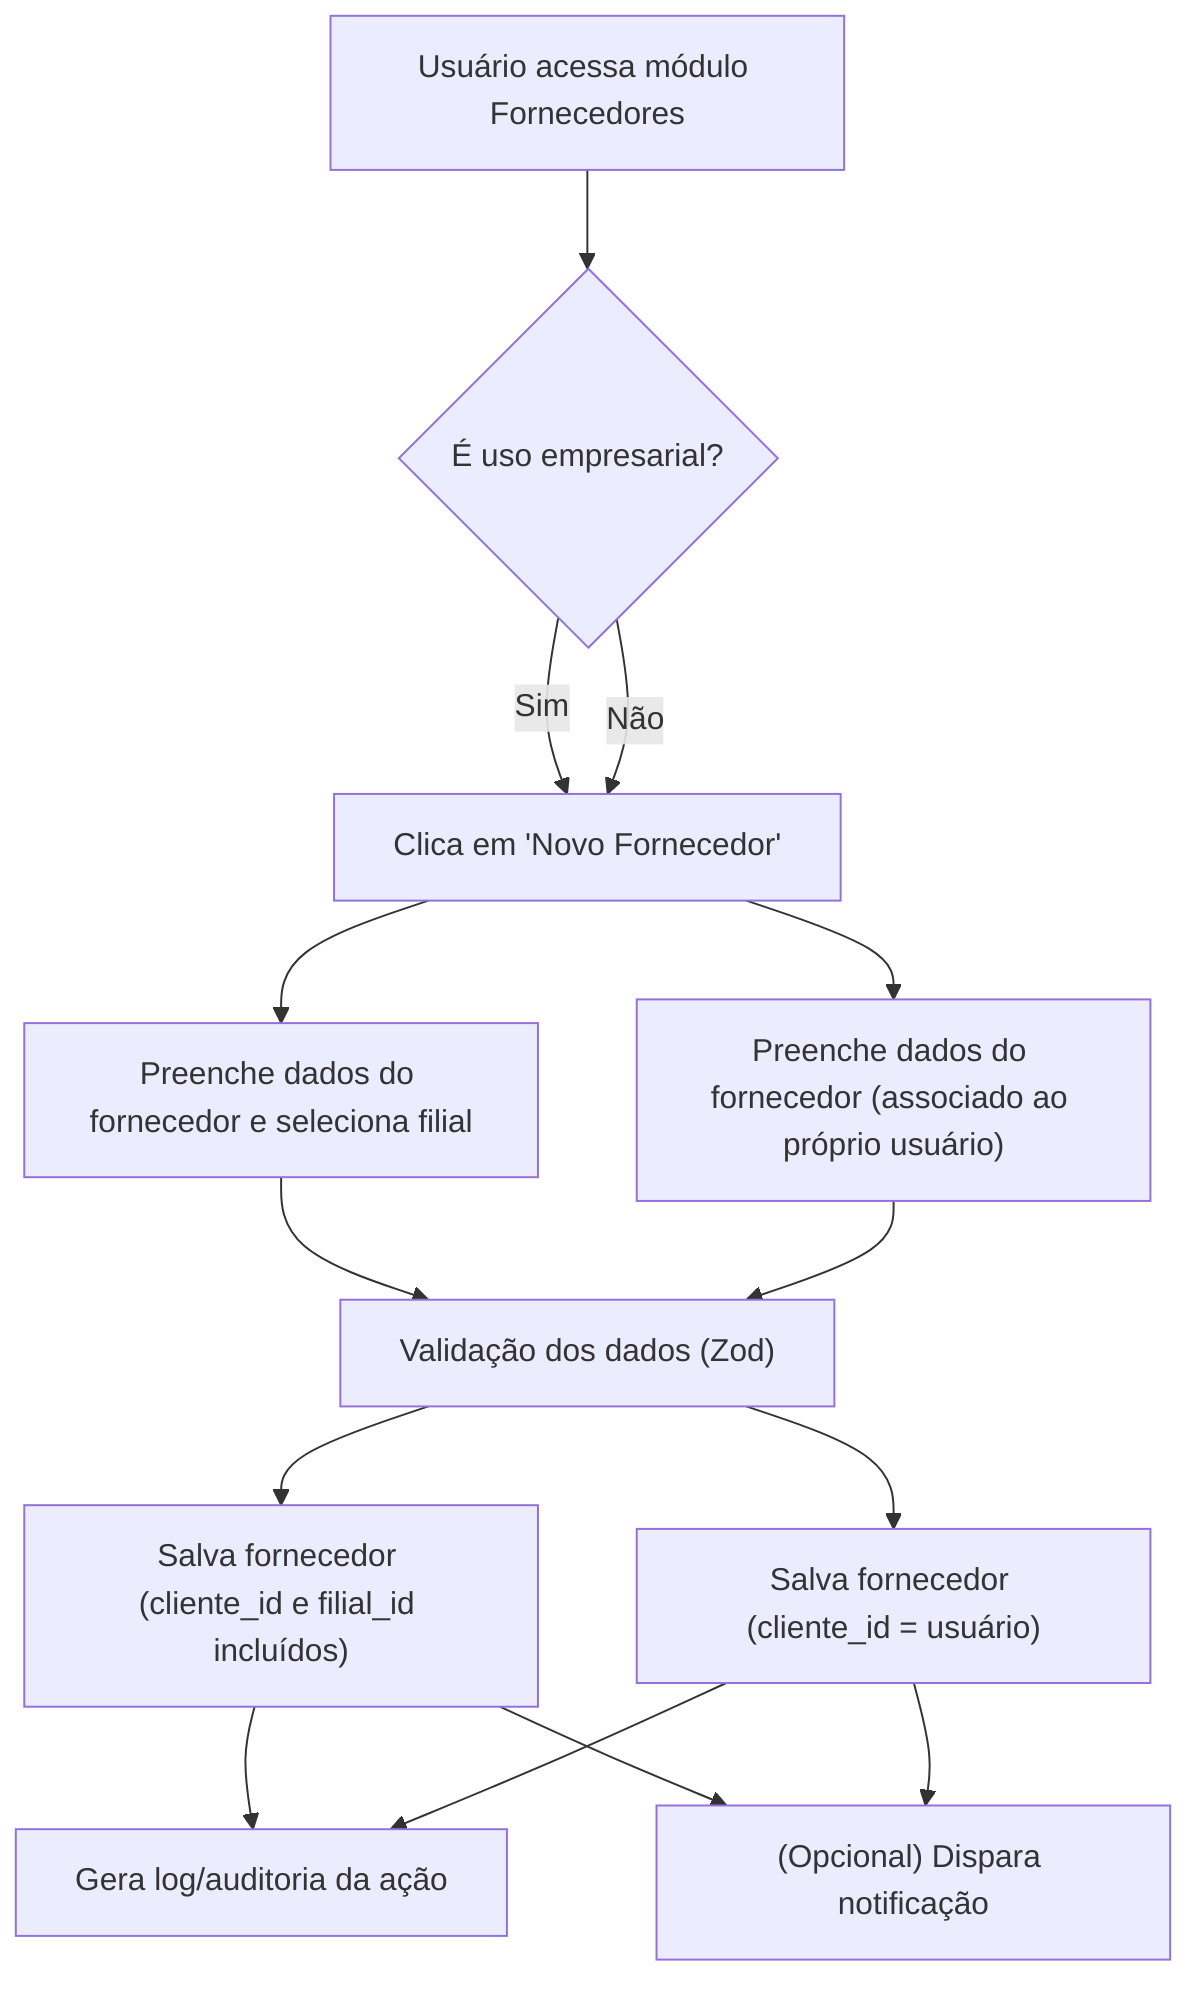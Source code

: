 flowchart TD
    F1["Usuário acessa módulo Fornecedores"]
    F2{"É uso empresarial?"}
    F3["Clica em 'Novo Fornecedor'"]
    F4["Preenche dados do fornecedor e seleciona filial"]
    F5["Preenche dados do fornecedor (associado ao próprio usuário)"]
    F6["Validação dos dados (Zod)"]
    F7["Salva fornecedor (cliente_id e filial_id incluídos)"]
    F8["Salva fornecedor (cliente_id = usuário)"]
    F9["Gera log/auditoria da ação"]
    F10["(Opcional) Dispara notificação"]
    F1 --> F2
    F2 -- Sim --> F3 --> F4 --> F6 --> F7 --> F9
    F7 --> F10
    F2 -- Não --> F3 --> F5 --> F6 --> F8 --> F9
    F8 --> F10